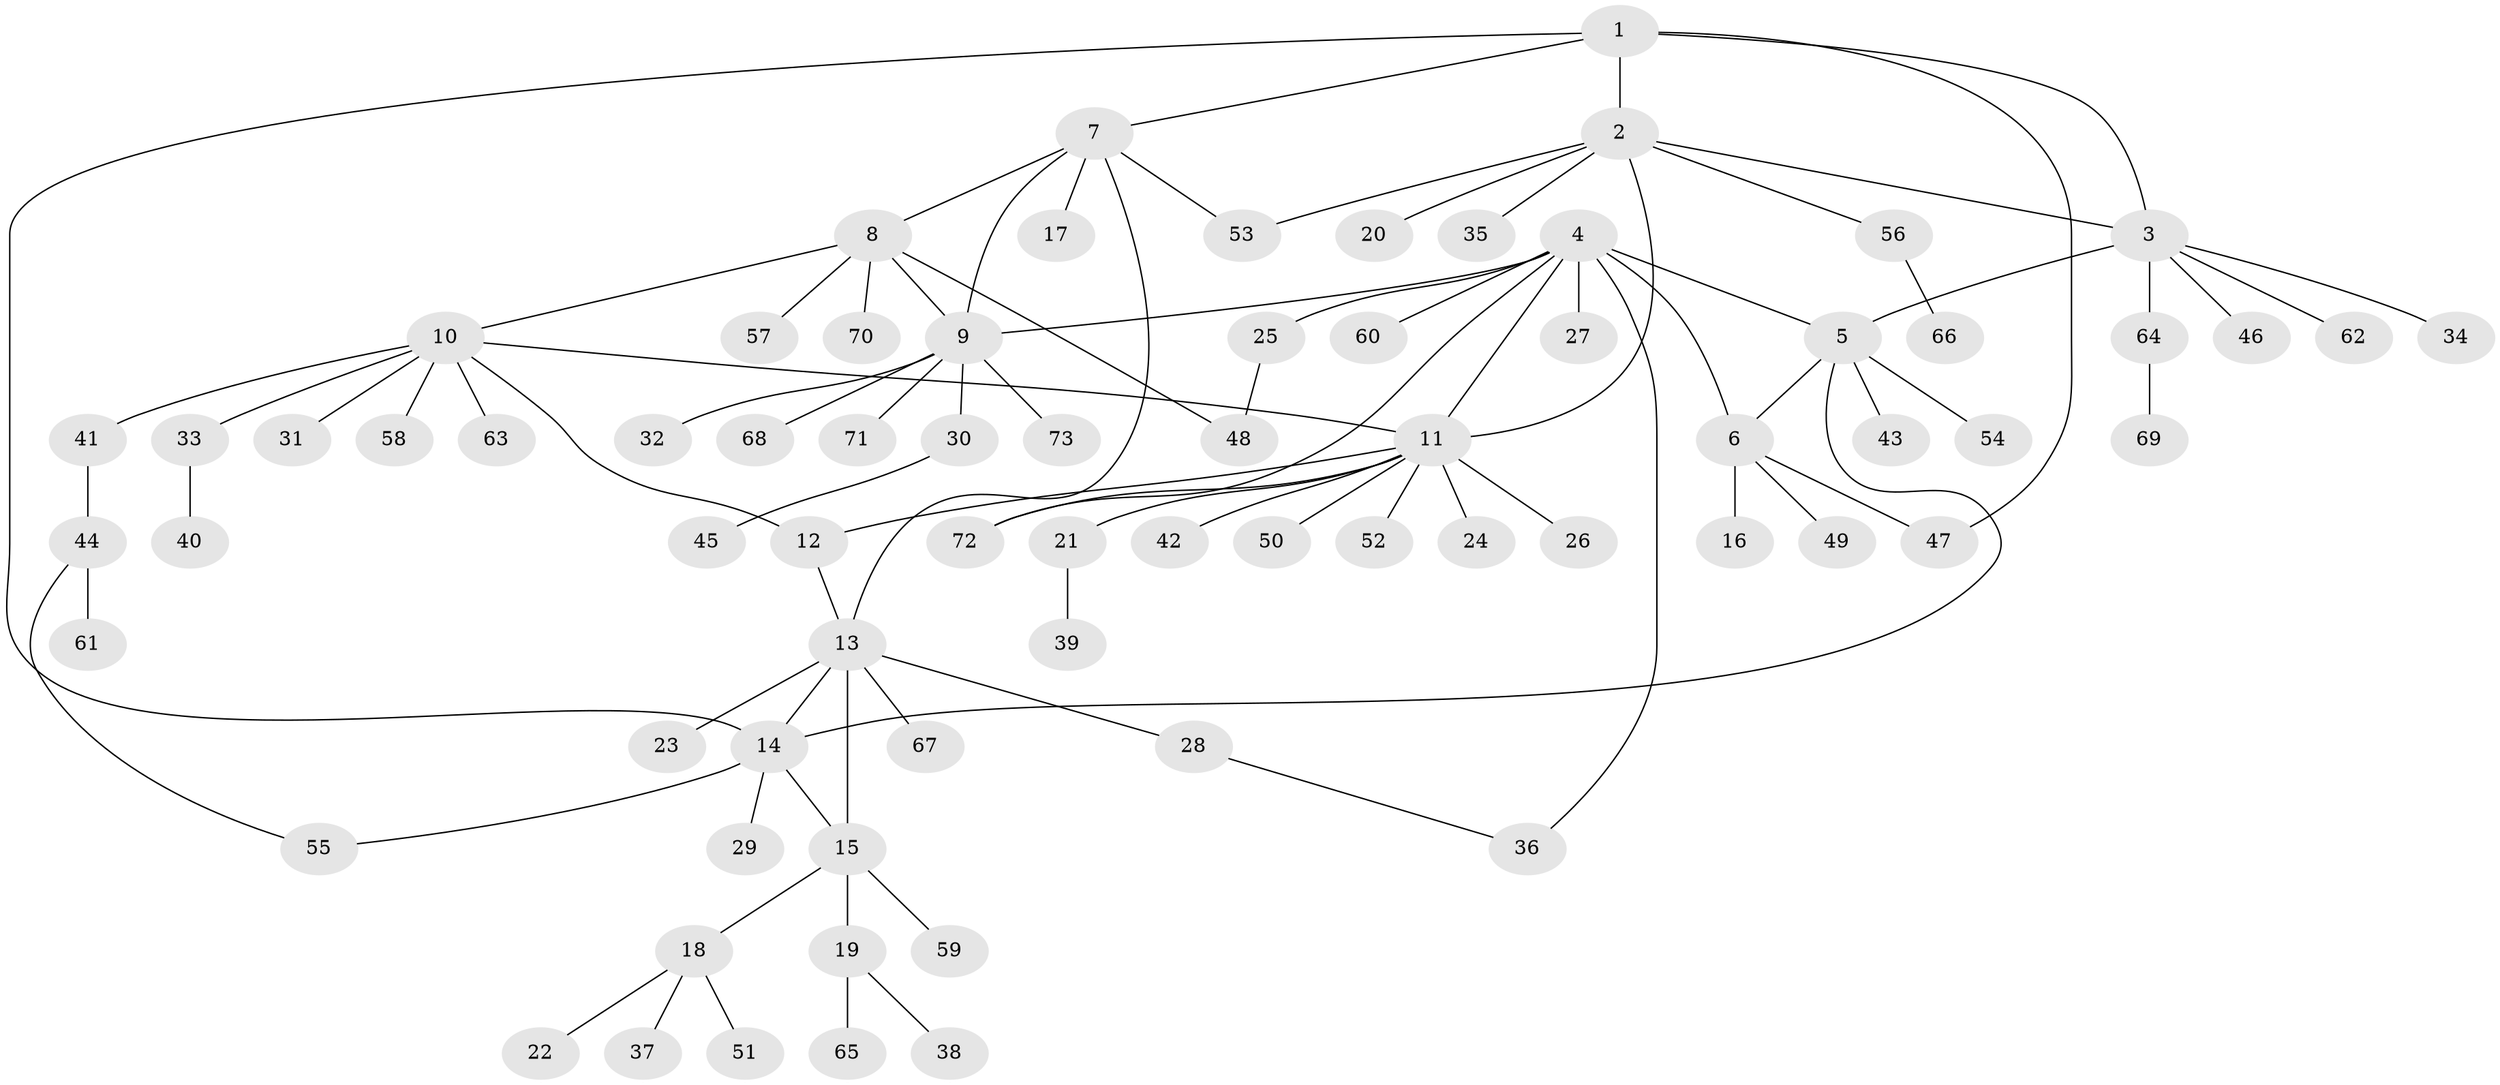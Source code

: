// coarse degree distribution, {8: 0.018518518518518517, 6: 0.07407407407407407, 7: 0.018518518518518517, 15: 0.018518518518518517, 10: 0.018518518518518517, 5: 0.018518518518518517, 11: 0.018518518518518517, 4: 0.018518518518518517, 1: 0.6666666666666666, 3: 0.037037037037037035, 2: 0.09259259259259259}
// Generated by graph-tools (version 1.1) at 2025/52/02/27/25 19:52:22]
// undirected, 73 vertices, 89 edges
graph export_dot {
graph [start="1"]
  node [color=gray90,style=filled];
  1;
  2;
  3;
  4;
  5;
  6;
  7;
  8;
  9;
  10;
  11;
  12;
  13;
  14;
  15;
  16;
  17;
  18;
  19;
  20;
  21;
  22;
  23;
  24;
  25;
  26;
  27;
  28;
  29;
  30;
  31;
  32;
  33;
  34;
  35;
  36;
  37;
  38;
  39;
  40;
  41;
  42;
  43;
  44;
  45;
  46;
  47;
  48;
  49;
  50;
  51;
  52;
  53;
  54;
  55;
  56;
  57;
  58;
  59;
  60;
  61;
  62;
  63;
  64;
  65;
  66;
  67;
  68;
  69;
  70;
  71;
  72;
  73;
  1 -- 2;
  1 -- 3;
  1 -- 7;
  1 -- 14;
  1 -- 47;
  2 -- 3;
  2 -- 11;
  2 -- 20;
  2 -- 35;
  2 -- 53;
  2 -- 56;
  3 -- 5;
  3 -- 34;
  3 -- 46;
  3 -- 62;
  3 -- 64;
  4 -- 5;
  4 -- 6;
  4 -- 9;
  4 -- 11;
  4 -- 25;
  4 -- 27;
  4 -- 36;
  4 -- 60;
  4 -- 72;
  5 -- 6;
  5 -- 14;
  5 -- 43;
  5 -- 54;
  6 -- 16;
  6 -- 47;
  6 -- 49;
  7 -- 8;
  7 -- 9;
  7 -- 13;
  7 -- 17;
  7 -- 53;
  8 -- 9;
  8 -- 10;
  8 -- 48;
  8 -- 57;
  8 -- 70;
  9 -- 30;
  9 -- 32;
  9 -- 68;
  9 -- 71;
  9 -- 73;
  10 -- 11;
  10 -- 12;
  10 -- 31;
  10 -- 33;
  10 -- 41;
  10 -- 58;
  10 -- 63;
  11 -- 12;
  11 -- 21;
  11 -- 24;
  11 -- 26;
  11 -- 42;
  11 -- 50;
  11 -- 52;
  11 -- 72;
  12 -- 13;
  13 -- 14;
  13 -- 15;
  13 -- 23;
  13 -- 28;
  13 -- 67;
  14 -- 15;
  14 -- 29;
  14 -- 55;
  15 -- 18;
  15 -- 19;
  15 -- 59;
  18 -- 22;
  18 -- 37;
  18 -- 51;
  19 -- 38;
  19 -- 65;
  21 -- 39;
  25 -- 48;
  28 -- 36;
  30 -- 45;
  33 -- 40;
  41 -- 44;
  44 -- 55;
  44 -- 61;
  56 -- 66;
  64 -- 69;
}
